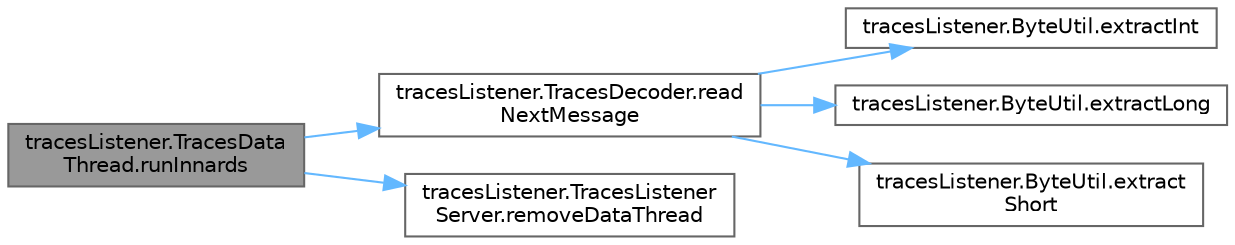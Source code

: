 digraph "tracesListener.TracesDataThread.runInnards"
{
 // LATEX_PDF_SIZE
  bgcolor="transparent";
  edge [fontname=Helvetica,fontsize=10,labelfontname=Helvetica,labelfontsize=10];
  node [fontname=Helvetica,fontsize=10,shape=box,height=0.2,width=0.4];
  rankdir="LR";
  Node1 [id="Node000001",label="tracesListener.TracesData\lThread.runInnards",height=0.2,width=0.4,color="gray40", fillcolor="grey60", style="filled", fontcolor="black",tooltip=" "];
  Node1 -> Node2 [id="edge1_Node000001_Node000002",color="steelblue1",style="solid",tooltip=" "];
  Node2 [id="Node000002",label="tracesListener.TracesDecoder.read\lNextMessage",height=0.2,width=0.4,color="grey40", fillcolor="white", style="filled",URL="$classtraces_listener_1_1_traces_decoder.html#a46c9315ef518b5c898adbb5c1a8d4801",tooltip=" "];
  Node2 -> Node3 [id="edge2_Node000002_Node000003",color="steelblue1",style="solid",tooltip=" "];
  Node3 [id="Node000003",label="tracesListener.ByteUtil.extractInt",height=0.2,width=0.4,color="grey40", fillcolor="white", style="filled",URL="$classtraces_listener_1_1_byte_util.html#a32b525dbdaf482ecab32a2003b10fe31",tooltip=" "];
  Node2 -> Node4 [id="edge3_Node000002_Node000004",color="steelblue1",style="solid",tooltip=" "];
  Node4 [id="Node000004",label="tracesListener.ByteUtil.extractLong",height=0.2,width=0.4,color="grey40", fillcolor="white", style="filled",URL="$classtraces_listener_1_1_byte_util.html#a827a52433847783e22fdd6ca70d008bf",tooltip=" "];
  Node2 -> Node5 [id="edge4_Node000002_Node000005",color="steelblue1",style="solid",tooltip=" "];
  Node5 [id="Node000005",label="tracesListener.ByteUtil.extract\lShort",height=0.2,width=0.4,color="grey40", fillcolor="white", style="filled",URL="$classtraces_listener_1_1_byte_util.html#acd91e67cab6a4a51d20f5f89b371e0f3",tooltip=" "];
  Node1 -> Node6 [id="edge5_Node000001_Node000006",color="steelblue1",style="solid",tooltip=" "];
  Node6 [id="Node000006",label="tracesListener.TracesListener\lServer.removeDataThread",height=0.2,width=0.4,color="grey40", fillcolor="white", style="filled",URL="$classtraces_listener_1_1_traces_listener_server.html#adcd65bb954ea9be8d79d1694ecb58ebd",tooltip=" "];
}
